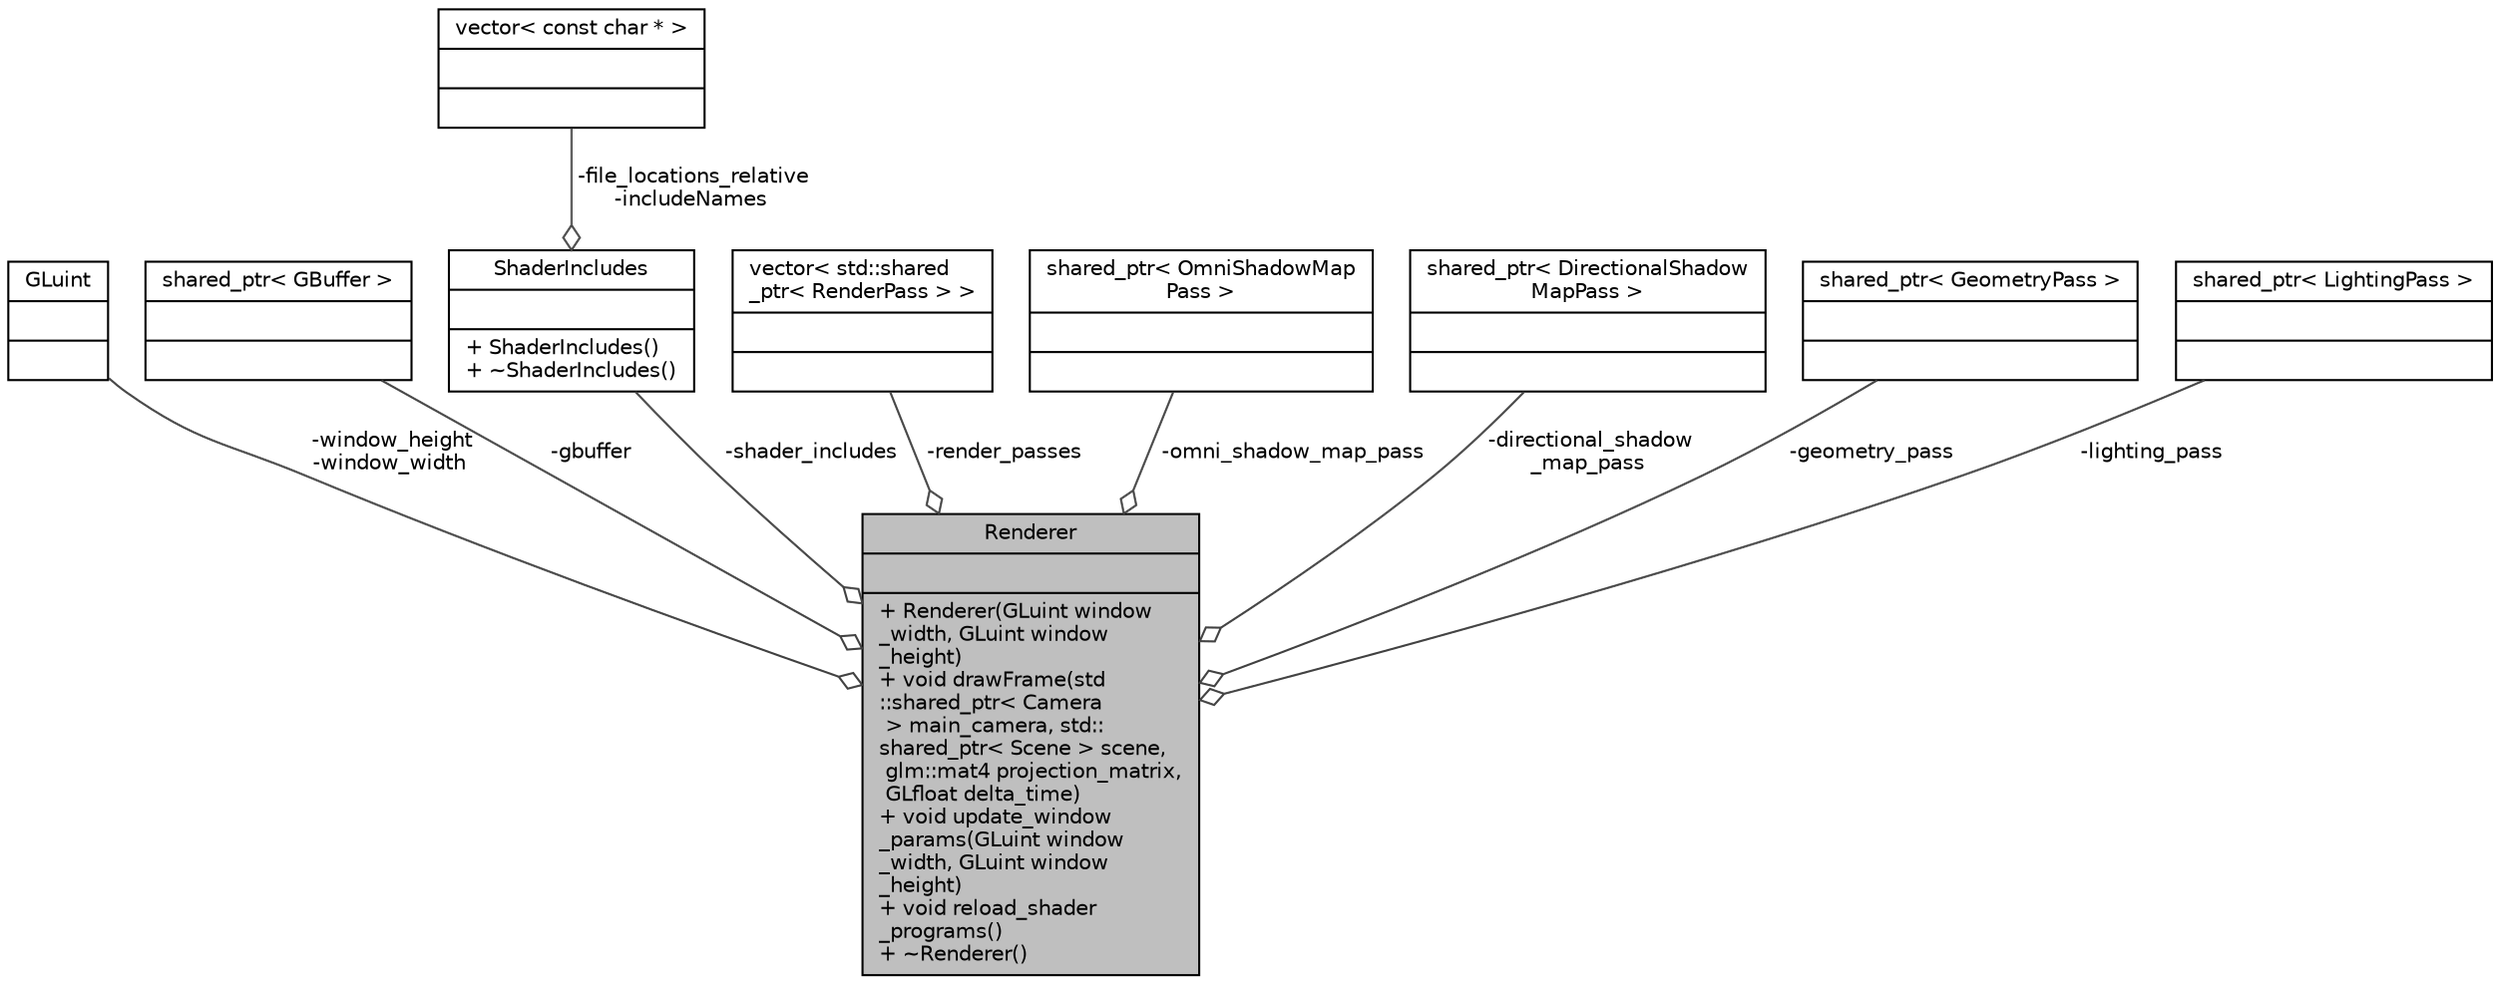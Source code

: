 digraph "Renderer"
{
 // INTERACTIVE_SVG=YES
 // LATEX_PDF_SIZE
  bgcolor="transparent";
  edge [fontname="Helvetica",fontsize="10",labelfontname="Helvetica",labelfontsize="10"];
  node [fontname="Helvetica",fontsize="10",shape=record];
  Node1 [label="{Renderer\n||+  Renderer(GLuint window\l_width, GLuint window\l_height)\l+ void drawFrame(std\l::shared_ptr\< Camera\l \> main_camera, std::\lshared_ptr\< Scene \> scene,\l glm::mat4 projection_matrix,\l GLfloat delta_time)\l+ void update_window\l_params(GLuint window\l_width, GLuint window\l_height)\l+ void reload_shader\l_programs()\l+  ~Renderer()\l}",height=0.2,width=0.4,color="black", fillcolor="grey75", style="filled", fontcolor="black",tooltip=" "];
  Node2 -> Node1 [color="grey25",fontsize="10",style="solid",label=" -window_height\n-window_width" ,arrowhead="odiamond",fontname="Helvetica"];
  Node2 [label="{GLuint\n||}",height=0.2,width=0.4,color="black",tooltip=" "];
  Node3 -> Node1 [color="grey25",fontsize="10",style="solid",label=" -gbuffer" ,arrowhead="odiamond",fontname="Helvetica"];
  Node3 [label="{shared_ptr\< GBuffer \>\n||}",height=0.2,width=0.4,color="black",tooltip=" "];
  Node4 -> Node1 [color="grey25",fontsize="10",style="solid",label=" -shader_includes" ,arrowhead="odiamond",fontname="Helvetica"];
  Node4 [label="{ShaderIncludes\n||+  ShaderIncludes()\l+  ~ShaderIncludes()\l}",height=0.2,width=0.4,color="black",URL="$de/d00/class_shader_includes.html",tooltip=" "];
  Node5 -> Node4 [color="grey25",fontsize="10",style="solid",label=" -file_locations_relative\n-includeNames" ,arrowhead="odiamond",fontname="Helvetica"];
  Node5 [label="{vector\< const char * \>\n||}",height=0.2,width=0.4,color="black",tooltip=" "];
  Node6 -> Node1 [color="grey25",fontsize="10",style="solid",label=" -render_passes" ,arrowhead="odiamond",fontname="Helvetica"];
  Node6 [label="{vector\< std::shared\l_ptr\< RenderPass \> \>\n||}",height=0.2,width=0.4,color="black",tooltip=" "];
  Node7 -> Node1 [color="grey25",fontsize="10",style="solid",label=" -omni_shadow_map_pass" ,arrowhead="odiamond",fontname="Helvetica"];
  Node7 [label="{shared_ptr\< OmniShadowMap\lPass \>\n||}",height=0.2,width=0.4,color="black",tooltip=" "];
  Node8 -> Node1 [color="grey25",fontsize="10",style="solid",label=" -directional_shadow\l_map_pass" ,arrowhead="odiamond",fontname="Helvetica"];
  Node8 [label="{shared_ptr\< DirectionalShadow\lMapPass \>\n||}",height=0.2,width=0.4,color="black",tooltip=" "];
  Node9 -> Node1 [color="grey25",fontsize="10",style="solid",label=" -geometry_pass" ,arrowhead="odiamond",fontname="Helvetica"];
  Node9 [label="{shared_ptr\< GeometryPass \>\n||}",height=0.2,width=0.4,color="black",tooltip=" "];
  Node10 -> Node1 [color="grey25",fontsize="10",style="solid",label=" -lighting_pass" ,arrowhead="odiamond",fontname="Helvetica"];
  Node10 [label="{shared_ptr\< LightingPass \>\n||}",height=0.2,width=0.4,color="black",tooltip=" "];
}
